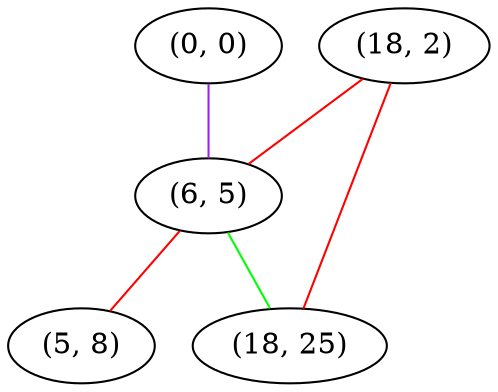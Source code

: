 graph "" {
"(0, 0)";
"(18, 2)";
"(6, 5)";
"(5, 8)";
"(18, 25)";
"(0, 0)" -- "(6, 5)"  [color=purple, key=0, weight=4];
"(18, 2)" -- "(6, 5)"  [color=red, key=0, weight=1];
"(18, 2)" -- "(18, 25)"  [color=red, key=0, weight=1];
"(6, 5)" -- "(18, 25)"  [color=green, key=0, weight=2];
"(6, 5)" -- "(5, 8)"  [color=red, key=0, weight=1];
}
